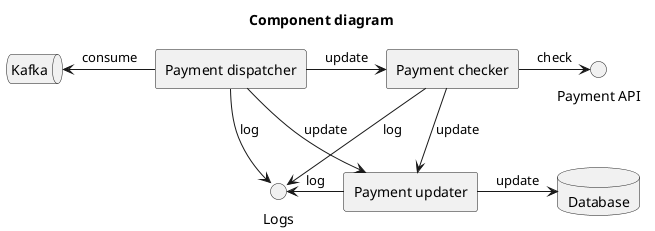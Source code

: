 @startuml

Title Component diagram

queue "Kafka" as K
interface "Logs" as L
interface "Payment API" as PA
database "Database" as DB
rectangle "Payment dispatcher" as PD
rectangle "Payment checker" as PP
rectangle "Payment updater" as PU

K <- PD: consume
PD -> PP: update
PD -> PU: update
PD --> L: log
PP -> PA: check
PP -> L: log
PP --> PU: update
PU -> DB: update
L <- PU: log

@enduml
